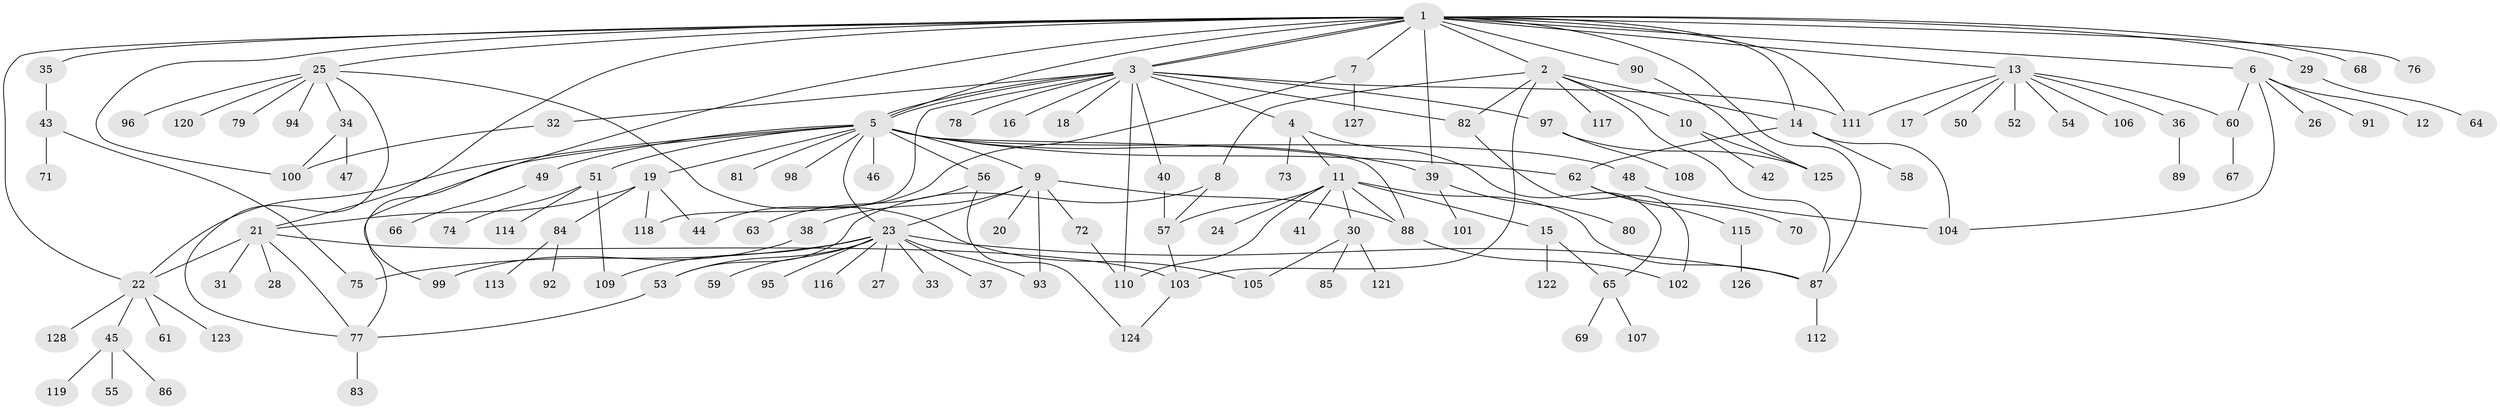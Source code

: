 // coarse degree distribution, {18: 0.020202020202020204, 10: 0.010101010101010102, 15: 0.010101010101010102, 11: 0.020202020202020204, 5: 0.010101010101010102, 3: 0.13131313131313133, 6: 0.020202020202020204, 8: 0.010101010101010102, 4: 0.09090909090909091, 2: 0.15151515151515152, 1: 0.5050505050505051, 12: 0.010101010101010102, 7: 0.010101010101010102}
// Generated by graph-tools (version 1.1) at 2025/41/03/06/25 10:41:49]
// undirected, 128 vertices, 172 edges
graph export_dot {
graph [start="1"]
  node [color=gray90,style=filled];
  1;
  2;
  3;
  4;
  5;
  6;
  7;
  8;
  9;
  10;
  11;
  12;
  13;
  14;
  15;
  16;
  17;
  18;
  19;
  20;
  21;
  22;
  23;
  24;
  25;
  26;
  27;
  28;
  29;
  30;
  31;
  32;
  33;
  34;
  35;
  36;
  37;
  38;
  39;
  40;
  41;
  42;
  43;
  44;
  45;
  46;
  47;
  48;
  49;
  50;
  51;
  52;
  53;
  54;
  55;
  56;
  57;
  58;
  59;
  60;
  61;
  62;
  63;
  64;
  65;
  66;
  67;
  68;
  69;
  70;
  71;
  72;
  73;
  74;
  75;
  76;
  77;
  78;
  79;
  80;
  81;
  82;
  83;
  84;
  85;
  86;
  87;
  88;
  89;
  90;
  91;
  92;
  93;
  94;
  95;
  96;
  97;
  98;
  99;
  100;
  101;
  102;
  103;
  104;
  105;
  106;
  107;
  108;
  109;
  110;
  111;
  112;
  113;
  114;
  115;
  116;
  117;
  118;
  119;
  120;
  121;
  122;
  123;
  124;
  125;
  126;
  127;
  128;
  1 -- 2;
  1 -- 3;
  1 -- 3;
  1 -- 5;
  1 -- 6;
  1 -- 7;
  1 -- 13;
  1 -- 14;
  1 -- 21;
  1 -- 22;
  1 -- 25;
  1 -- 29;
  1 -- 35;
  1 -- 39;
  1 -- 68;
  1 -- 76;
  1 -- 87;
  1 -- 90;
  1 -- 99;
  1 -- 100;
  1 -- 111;
  2 -- 8;
  2 -- 10;
  2 -- 14;
  2 -- 82;
  2 -- 87;
  2 -- 103;
  2 -- 117;
  3 -- 4;
  3 -- 5;
  3 -- 5;
  3 -- 16;
  3 -- 18;
  3 -- 32;
  3 -- 40;
  3 -- 78;
  3 -- 82;
  3 -- 97;
  3 -- 110;
  3 -- 111;
  3 -- 118;
  4 -- 11;
  4 -- 65;
  4 -- 73;
  5 -- 9;
  5 -- 19;
  5 -- 22;
  5 -- 23;
  5 -- 39;
  5 -- 46;
  5 -- 48;
  5 -- 49;
  5 -- 51;
  5 -- 56;
  5 -- 62;
  5 -- 77;
  5 -- 81;
  5 -- 88;
  5 -- 98;
  6 -- 12;
  6 -- 26;
  6 -- 60;
  6 -- 91;
  6 -- 104;
  7 -- 44;
  7 -- 127;
  8 -- 53;
  8 -- 57;
  9 -- 20;
  9 -- 23;
  9 -- 38;
  9 -- 72;
  9 -- 88;
  9 -- 93;
  10 -- 42;
  10 -- 125;
  11 -- 15;
  11 -- 24;
  11 -- 30;
  11 -- 41;
  11 -- 57;
  11 -- 87;
  11 -- 88;
  11 -- 110;
  13 -- 17;
  13 -- 36;
  13 -- 50;
  13 -- 52;
  13 -- 54;
  13 -- 60;
  13 -- 106;
  13 -- 111;
  14 -- 58;
  14 -- 62;
  14 -- 104;
  15 -- 65;
  15 -- 122;
  19 -- 21;
  19 -- 44;
  19 -- 84;
  19 -- 118;
  21 -- 22;
  21 -- 28;
  21 -- 31;
  21 -- 77;
  21 -- 103;
  22 -- 45;
  22 -- 61;
  22 -- 123;
  22 -- 128;
  23 -- 27;
  23 -- 33;
  23 -- 37;
  23 -- 53;
  23 -- 59;
  23 -- 75;
  23 -- 87;
  23 -- 93;
  23 -- 95;
  23 -- 109;
  23 -- 116;
  25 -- 34;
  25 -- 77;
  25 -- 79;
  25 -- 94;
  25 -- 96;
  25 -- 105;
  25 -- 120;
  29 -- 64;
  30 -- 85;
  30 -- 105;
  30 -- 121;
  32 -- 100;
  34 -- 47;
  34 -- 100;
  35 -- 43;
  36 -- 89;
  38 -- 99;
  39 -- 80;
  39 -- 101;
  40 -- 57;
  43 -- 71;
  43 -- 75;
  45 -- 55;
  45 -- 86;
  45 -- 119;
  48 -- 104;
  49 -- 66;
  51 -- 74;
  51 -- 109;
  51 -- 114;
  53 -- 77;
  56 -- 63;
  56 -- 124;
  57 -- 103;
  60 -- 67;
  62 -- 70;
  62 -- 115;
  65 -- 69;
  65 -- 107;
  72 -- 110;
  77 -- 83;
  82 -- 102;
  84 -- 92;
  84 -- 113;
  87 -- 112;
  88 -- 102;
  90 -- 125;
  97 -- 108;
  97 -- 125;
  103 -- 124;
  115 -- 126;
}
